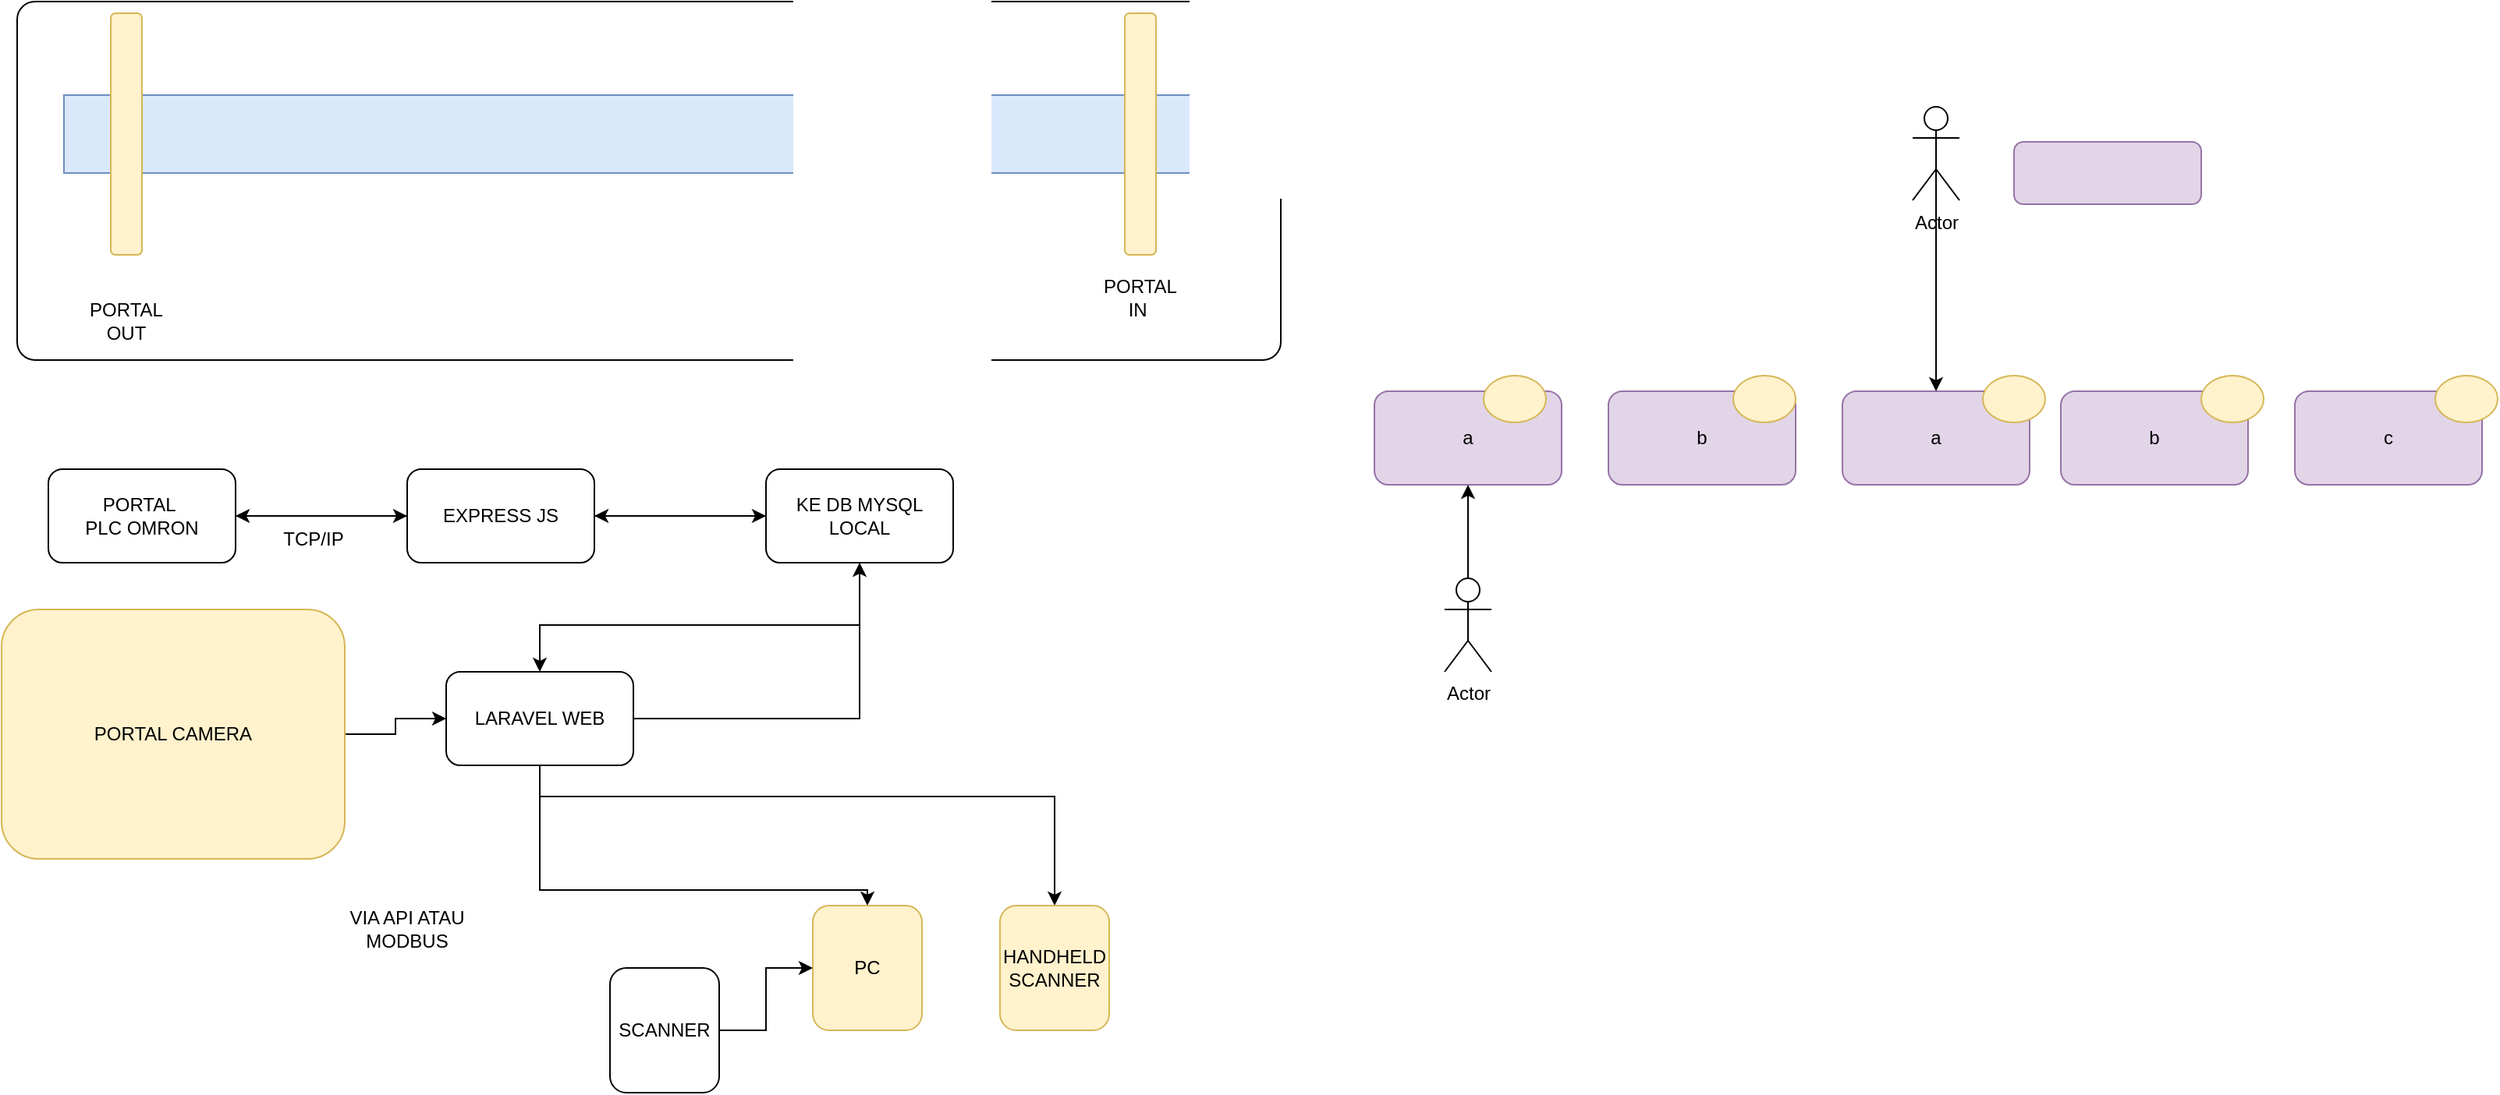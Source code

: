 <mxfile version="26.0.5">
  <diagram name="Page-1" id="1j6XXuMY_Yn8I2WLIhnP">
    <mxGraphModel dx="1750" dy="870" grid="1" gridSize="10" guides="1" tooltips="1" connect="1" arrows="1" fold="1" page="1" pageScale="1" pageWidth="850" pageHeight="1100" math="0" shadow="0">
      <root>
        <mxCell id="0" />
        <mxCell id="1" parent="0" />
        <mxCell id="u4fQjEEodNdLIxIJQwQb-1" value="" style="rounded=1;whiteSpace=wrap;html=1;arcSize=5;" vertex="1" parent="1">
          <mxGeometry x="30" y="90" width="810" height="230" as="geometry" />
        </mxCell>
        <mxCell id="u4fQjEEodNdLIxIJQwQb-4" value="" style="rounded=0;whiteSpace=wrap;html=1;fillColor=#dae8fc;strokeColor=#6c8ebf;" vertex="1" parent="1">
          <mxGeometry x="60" y="150" width="740" height="50" as="geometry" />
        </mxCell>
        <mxCell id="u4fQjEEodNdLIxIJQwQb-5" value="" style="rounded=1;whiteSpace=wrap;html=1;fillColor=#fff2cc;strokeColor=#d6b656;" vertex="1" parent="1">
          <mxGeometry x="90" y="97.5" width="20" height="155" as="geometry" />
        </mxCell>
        <mxCell id="u4fQjEEodNdLIxIJQwQb-6" value="" style="rounded=1;whiteSpace=wrap;html=1;fillColor=#fff2cc;strokeColor=#d6b656;" vertex="1" parent="1">
          <mxGeometry x="740" y="97.5" width="20" height="155" as="geometry" />
        </mxCell>
        <mxCell id="u4fQjEEodNdLIxIJQwQb-8" value="PORTAL IN&amp;nbsp;" style="text;html=1;align=center;verticalAlign=middle;whiteSpace=wrap;rounded=0;" vertex="1" parent="1">
          <mxGeometry x="720" y="265" width="60" height="30" as="geometry" />
        </mxCell>
        <mxCell id="u4fQjEEodNdLIxIJQwQb-9" value="PORTAL OUT" style="text;html=1;align=center;verticalAlign=middle;whiteSpace=wrap;rounded=0;" vertex="1" parent="1">
          <mxGeometry x="70" y="280" width="60" height="30" as="geometry" />
        </mxCell>
        <mxCell id="u4fQjEEodNdLIxIJQwQb-12" style="edgeStyle=orthogonalEdgeStyle;rounded=0;orthogonalLoop=1;jettySize=auto;html=1;" edge="1" parent="1" source="u4fQjEEodNdLIxIJQwQb-10" target="u4fQjEEodNdLIxIJQwQb-11">
          <mxGeometry relative="1" as="geometry" />
        </mxCell>
        <mxCell id="u4fQjEEodNdLIxIJQwQb-10" value="PORTAL&amp;nbsp;&lt;br&gt;PLC OMRON" style="rounded=1;whiteSpace=wrap;html=1;" vertex="1" parent="1">
          <mxGeometry x="50" y="390" width="120" height="60" as="geometry" />
        </mxCell>
        <mxCell id="u4fQjEEodNdLIxIJQwQb-15" style="edgeStyle=orthogonalEdgeStyle;rounded=0;orthogonalLoop=1;jettySize=auto;html=1;" edge="1" parent="1" source="u4fQjEEodNdLIxIJQwQb-11" target="u4fQjEEodNdLIxIJQwQb-14">
          <mxGeometry relative="1" as="geometry" />
        </mxCell>
        <mxCell id="u4fQjEEodNdLIxIJQwQb-20" style="edgeStyle=orthogonalEdgeStyle;rounded=0;orthogonalLoop=1;jettySize=auto;html=1;" edge="1" parent="1" source="u4fQjEEodNdLIxIJQwQb-11" target="u4fQjEEodNdLIxIJQwQb-10">
          <mxGeometry relative="1" as="geometry" />
        </mxCell>
        <mxCell id="u4fQjEEodNdLIxIJQwQb-11" value="EXPRESS JS" style="rounded=1;whiteSpace=wrap;html=1;" vertex="1" parent="1">
          <mxGeometry x="280" y="390" width="120" height="60" as="geometry" />
        </mxCell>
        <mxCell id="u4fQjEEodNdLIxIJQwQb-13" value="TCP/IP" style="text;html=1;align=center;verticalAlign=middle;whiteSpace=wrap;rounded=0;" vertex="1" parent="1">
          <mxGeometry x="190" y="420" width="60" height="30" as="geometry" />
        </mxCell>
        <mxCell id="u4fQjEEodNdLIxIJQwQb-17" style="edgeStyle=orthogonalEdgeStyle;rounded=0;orthogonalLoop=1;jettySize=auto;html=1;" edge="1" parent="1" source="u4fQjEEodNdLIxIJQwQb-14" target="u4fQjEEodNdLIxIJQwQb-16">
          <mxGeometry relative="1" as="geometry">
            <Array as="points">
              <mxPoint x="570" y="490" />
              <mxPoint x="365" y="490" />
            </Array>
          </mxGeometry>
        </mxCell>
        <mxCell id="u4fQjEEodNdLIxIJQwQb-18" style="edgeStyle=orthogonalEdgeStyle;rounded=0;orthogonalLoop=1;jettySize=auto;html=1;" edge="1" parent="1" source="u4fQjEEodNdLIxIJQwQb-14" target="u4fQjEEodNdLIxIJQwQb-11">
          <mxGeometry relative="1" as="geometry" />
        </mxCell>
        <mxCell id="u4fQjEEodNdLIxIJQwQb-14" value="KE DB MYSQL LOCAL" style="rounded=1;whiteSpace=wrap;html=1;" vertex="1" parent="1">
          <mxGeometry x="510" y="390" width="120" height="60" as="geometry" />
        </mxCell>
        <mxCell id="u4fQjEEodNdLIxIJQwQb-19" style="edgeStyle=orthogonalEdgeStyle;rounded=0;orthogonalLoop=1;jettySize=auto;html=1;" edge="1" parent="1" source="u4fQjEEodNdLIxIJQwQb-16" target="u4fQjEEodNdLIxIJQwQb-14">
          <mxGeometry relative="1" as="geometry" />
        </mxCell>
        <mxCell id="u4fQjEEodNdLIxIJQwQb-26" style="edgeStyle=orthogonalEdgeStyle;rounded=0;orthogonalLoop=1;jettySize=auto;html=1;" edge="1" parent="1" source="u4fQjEEodNdLIxIJQwQb-16" target="u4fQjEEodNdLIxIJQwQb-21">
          <mxGeometry relative="1" as="geometry">
            <Array as="points">
              <mxPoint x="365" y="660" />
              <mxPoint x="575" y="660" />
            </Array>
          </mxGeometry>
        </mxCell>
        <mxCell id="u4fQjEEodNdLIxIJQwQb-27" style="edgeStyle=orthogonalEdgeStyle;rounded=0;orthogonalLoop=1;jettySize=auto;html=1;" edge="1" parent="1" source="u4fQjEEodNdLIxIJQwQb-16" target="u4fQjEEodNdLIxIJQwQb-24">
          <mxGeometry relative="1" as="geometry">
            <Array as="points">
              <mxPoint x="365" y="600" />
              <mxPoint x="695" y="600" />
            </Array>
          </mxGeometry>
        </mxCell>
        <mxCell id="u4fQjEEodNdLIxIJQwQb-16" value="LARAVEL WEB" style="rounded=1;whiteSpace=wrap;html=1;" vertex="1" parent="1">
          <mxGeometry x="305" y="520" width="120" height="60" as="geometry" />
        </mxCell>
        <mxCell id="u4fQjEEodNdLIxIJQwQb-21" value="PC" style="rounded=1;whiteSpace=wrap;html=1;fillColor=#fff2cc;strokeColor=#d6b656;" vertex="1" parent="1">
          <mxGeometry x="540" y="670" width="70" height="80" as="geometry" />
        </mxCell>
        <mxCell id="u4fQjEEodNdLIxIJQwQb-23" style="edgeStyle=orthogonalEdgeStyle;rounded=0;orthogonalLoop=1;jettySize=auto;html=1;" edge="1" parent="1" source="u4fQjEEodNdLIxIJQwQb-22" target="u4fQjEEodNdLIxIJQwQb-21">
          <mxGeometry relative="1" as="geometry" />
        </mxCell>
        <mxCell id="u4fQjEEodNdLIxIJQwQb-22" value="SCANNER" style="rounded=1;whiteSpace=wrap;html=1;" vertex="1" parent="1">
          <mxGeometry x="410" y="710" width="70" height="80" as="geometry" />
        </mxCell>
        <mxCell id="u4fQjEEodNdLIxIJQwQb-24" value="HANDHELD SCANNER" style="rounded=1;whiteSpace=wrap;html=1;fillColor=#fff2cc;strokeColor=#d6b656;" vertex="1" parent="1">
          <mxGeometry x="660" y="670" width="70" height="80" as="geometry" />
        </mxCell>
        <mxCell id="u4fQjEEodNdLIxIJQwQb-28" style="edgeStyle=orthogonalEdgeStyle;rounded=0;orthogonalLoop=1;jettySize=auto;html=1;entryX=0;entryY=0.5;entryDx=0;entryDy=0;" edge="1" parent="1" source="u4fQjEEodNdLIxIJQwQb-25" target="u4fQjEEodNdLIxIJQwQb-16">
          <mxGeometry relative="1" as="geometry" />
        </mxCell>
        <mxCell id="u4fQjEEodNdLIxIJQwQb-25" value="PORTAL CAMERA" style="rounded=1;whiteSpace=wrap;html=1;fillColor=#fff2cc;strokeColor=#d6b656;" vertex="1" parent="1">
          <mxGeometry x="20" y="480" width="220" height="160" as="geometry" />
        </mxCell>
        <mxCell id="u4fQjEEodNdLIxIJQwQb-29" value="VIA API ATAU MODBUS" style="text;html=1;align=center;verticalAlign=middle;whiteSpace=wrap;rounded=0;" vertex="1" parent="1">
          <mxGeometry x="230" y="660" width="100" height="50" as="geometry" />
        </mxCell>
        <mxCell id="u4fQjEEodNdLIxIJQwQb-30" value="a" style="rounded=1;whiteSpace=wrap;html=1;fillColor=#e1d5e7;strokeColor=#9673a6;" vertex="1" parent="1">
          <mxGeometry x="1200" y="340" width="120" height="60" as="geometry" />
        </mxCell>
        <mxCell id="u4fQjEEodNdLIxIJQwQb-31" value="" style="rounded=1;whiteSpace=wrap;html=1;fillColor=#e1d5e7;strokeColor=#9673a6;" vertex="1" parent="1">
          <mxGeometry x="1310" y="180" width="120" height="40" as="geometry" />
        </mxCell>
        <mxCell id="u4fQjEEodNdLIxIJQwQb-32" value="b" style="rounded=1;whiteSpace=wrap;html=1;fillColor=#e1d5e7;strokeColor=#9673a6;" vertex="1" parent="1">
          <mxGeometry x="1050" y="340" width="120" height="60" as="geometry" />
        </mxCell>
        <mxCell id="u4fQjEEodNdLIxIJQwQb-33" value="a" style="rounded=1;whiteSpace=wrap;html=1;fillColor=#e1d5e7;strokeColor=#9673a6;" vertex="1" parent="1">
          <mxGeometry x="900" y="340" width="120" height="60" as="geometry" />
        </mxCell>
        <mxCell id="u4fQjEEodNdLIxIJQwQb-35" value="b" style="rounded=1;whiteSpace=wrap;html=1;fillColor=#e1d5e7;strokeColor=#9673a6;" vertex="1" parent="1">
          <mxGeometry x="1340" y="340" width="120" height="60" as="geometry" />
        </mxCell>
        <mxCell id="u4fQjEEodNdLIxIJQwQb-36" value="c" style="rounded=1;whiteSpace=wrap;html=1;fillColor=#e1d5e7;strokeColor=#9673a6;" vertex="1" parent="1">
          <mxGeometry x="1490" y="340" width="120" height="60" as="geometry" />
        </mxCell>
        <mxCell id="u4fQjEEodNdLIxIJQwQb-37" value="" style="ellipse;whiteSpace=wrap;html=1;fillColor=#fff2cc;strokeColor=#d6b656;" vertex="1" parent="1">
          <mxGeometry x="970" y="330" width="40" height="30" as="geometry" />
        </mxCell>
        <mxCell id="u4fQjEEodNdLIxIJQwQb-38" value="" style="ellipse;whiteSpace=wrap;html=1;fillColor=#fff2cc;strokeColor=#d6b656;" vertex="1" parent="1">
          <mxGeometry x="1130" y="330" width="40" height="30" as="geometry" />
        </mxCell>
        <mxCell id="u4fQjEEodNdLIxIJQwQb-39" value="" style="ellipse;whiteSpace=wrap;html=1;fillColor=#fff2cc;strokeColor=#d6b656;" vertex="1" parent="1">
          <mxGeometry x="1290" y="330" width="40" height="30" as="geometry" />
        </mxCell>
        <mxCell id="u4fQjEEodNdLIxIJQwQb-40" value="" style="ellipse;whiteSpace=wrap;html=1;fillColor=#fff2cc;strokeColor=#d6b656;" vertex="1" parent="1">
          <mxGeometry x="1430" y="330" width="40" height="30" as="geometry" />
        </mxCell>
        <mxCell id="u4fQjEEodNdLIxIJQwQb-41" value="" style="ellipse;whiteSpace=wrap;html=1;fillColor=#fff2cc;strokeColor=#d6b656;" vertex="1" parent="1">
          <mxGeometry x="1580" y="330" width="40" height="30" as="geometry" />
        </mxCell>
        <mxCell id="u4fQjEEodNdLIxIJQwQb-48" style="edgeStyle=orthogonalEdgeStyle;rounded=0;orthogonalLoop=1;jettySize=auto;html=1;exitX=0.5;exitY=0.5;exitDx=0;exitDy=0;exitPerimeter=0;" edge="1" parent="1" source="u4fQjEEodNdLIxIJQwQb-43" target="u4fQjEEodNdLIxIJQwQb-30">
          <mxGeometry relative="1" as="geometry">
            <mxPoint x="1250" y="260.118" as="targetPoint" />
          </mxGeometry>
        </mxCell>
        <mxCell id="u4fQjEEodNdLIxIJQwQb-43" value="Actor" style="shape=umlActor;verticalLabelPosition=bottom;verticalAlign=top;html=1;outlineConnect=0;" vertex="1" parent="1">
          <mxGeometry x="1245" y="157.5" width="30" height="60" as="geometry" />
        </mxCell>
        <mxCell id="u4fQjEEodNdLIxIJQwQb-47" style="edgeStyle=orthogonalEdgeStyle;rounded=0;orthogonalLoop=1;jettySize=auto;html=1;entryX=0.5;entryY=1;entryDx=0;entryDy=0;" edge="1" parent="1" source="u4fQjEEodNdLIxIJQwQb-44" target="u4fQjEEodNdLIxIJQwQb-33">
          <mxGeometry relative="1" as="geometry" />
        </mxCell>
        <mxCell id="u4fQjEEodNdLIxIJQwQb-44" value="Actor" style="shape=umlActor;verticalLabelPosition=bottom;verticalAlign=top;html=1;outlineConnect=0;" vertex="1" parent="1">
          <mxGeometry x="945" y="460" width="30" height="60" as="geometry" />
        </mxCell>
      </root>
    </mxGraphModel>
  </diagram>
</mxfile>
